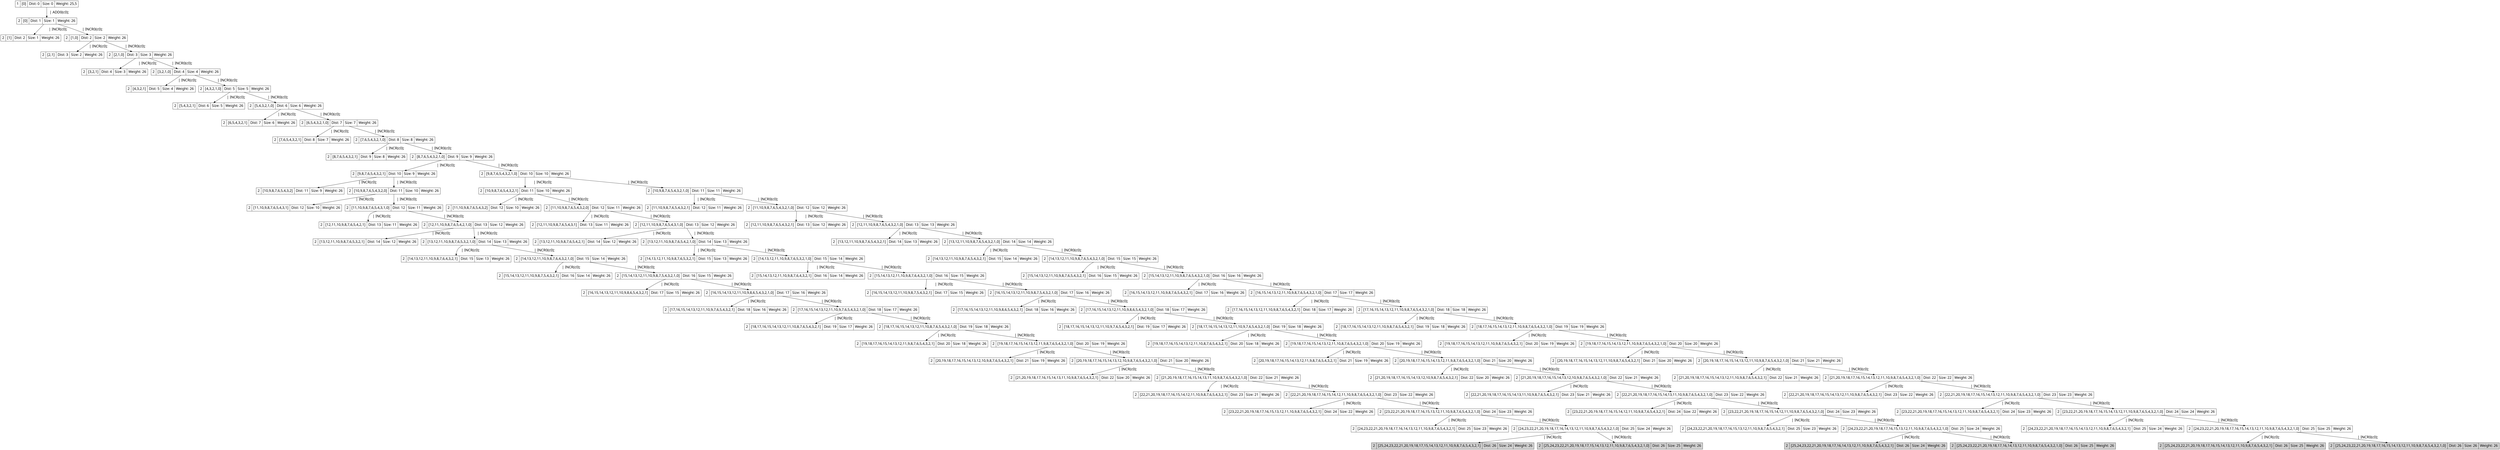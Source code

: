 digraph g{
node[shape=record fontname=Calibri fontsize = 20]
edge[fontname = Calibri fontsize = 20]
0->1[label="   | ADD0(c0); "]
0[label="1 | [0] | Dist: 0 | Size: 0 | Weight: 25,5"]
1[label="2 | [0] | Dist: 1 | Size: 1 | Weight: 26"]
1->2[label=" 	 | INCR(c0); "]
1[label="2 | [0] | Dist: 1 | Size: 1 | Weight: 26"]
2[label="2 | [1] | Dist: 2 | Size: 1 | Weight: 26"]
1->3[label="   | INCR0(c0); "]
1[label="2 | [0] | Dist: 1 | Size: 1 | Weight: 26"]
3[label="2 | [1,0] | Dist: 2 | Size: 2 | Weight: 26"]
3->4[label="   | INCR(c0); "]
3[label="2 | [1,0] | Dist: 2 | Size: 2 | Weight: 26"]
4[label="2 | [2,1] | Dist: 3 | Size: 2 | Weight: 26"]
3->5[label="   | INCR0(c0); "]
3[label="2 | [1,0] | Dist: 2 | Size: 2 | Weight: 26"]
5[label="2 | [2,1,0] | Dist: 3 | Size: 3 | Weight: 26"]
5->6[label=" 	 | INCR(c0); "]
5[label="2 | [2,1,0] | Dist: 3 | Size: 3 | Weight: 26"]
6[label="2 | [3,2,1] | Dist: 4 | Size: 3 | Weight: 26"]
5->7[label="   | INCR0(c0); "]
5[label="2 | [2,1,0] | Dist: 3 | Size: 3 | Weight: 26"]
7[label="2 | [3,2,1,0] | Dist: 4 | Size: 4 | Weight: 26"]
7->8[label="   | INCR(c0); "]
7[label="2 | [3,2,1,0] | Dist: 4 | Size: 4 | Weight: 26"]
8[label="2 | [4,3,2,1] | Dist: 5 | Size: 4 | Weight: 26"]
7->9[label="   | INCR0(c0); "]
7[label="2 | [3,2,1,0] | Dist: 4 | Size: 4 | Weight: 26"]
9[label="2 | [4,3,2,1,0] | Dist: 5 | Size: 5 | Weight: 26"]
9->10[label="   | INCR(c0); "]
9[label="2 | [4,3,2,1,0] | Dist: 5 | Size: 5 | Weight: 26"]
10[label="2 | [5,4,3,2,1] | Dist: 6 | Size: 5 | Weight: 26"]
9->11[label="   | INCR0(c0); "]
9[label="2 | [4,3,2,1,0] | Dist: 5 | Size: 5 | Weight: 26"]
11[label="2 | [5,4,3,2,1,0] | Dist: 6 | Size: 6 | Weight: 26"]
11->12[label="   | INCR(c0); "]
11[label="2 | [5,4,3,2,1,0] | Dist: 6 | Size: 6 | Weight: 26"]
12[label="2 | [6,5,4,3,2,1] | Dist: 7 | Size: 6 | Weight: 26"]
11->13[label="   | INCR0(c0); "]
11[label="2 | [5,4,3,2,1,0] | Dist: 6 | Size: 6 | Weight: 26"]
13[label="2 | [6,5,4,3,2,1,0] | Dist: 7 | Size: 7 | Weight: 26"]
13->14[label="   | INCR(c0); "]
13[label="2 | [6,5,4,3,2,1,0] | Dist: 7 | Size: 7 | Weight: 26"]
14[label="2 | [7,6,5,4,3,2,1] | Dist: 8 | Size: 7 | Weight: 26"]
13->15[label="   | INCR0(c0); "]
13[label="2 | [6,5,4,3,2,1,0] | Dist: 7 | Size: 7 | Weight: 26"]
15[label="2 | [7,6,5,4,3,2,1,0] | Dist: 8 | Size: 8 | Weight: 26"]
15->16[label="   | INCR(c0); "]
15[label="2 | [7,6,5,4,3,2,1,0] | Dist: 8 | Size: 8 | Weight: 26"]
16[label="2 | [8,7,6,5,4,3,2,1] | Dist: 9 | Size: 8 | Weight: 26"]
15->17[label="   | INCR0(c0); "]
15[label="2 | [7,6,5,4,3,2,1,0] | Dist: 8 | Size: 8 | Weight: 26"]
17[label="2 | [8,7,6,5,4,3,2,1,0] | Dist: 9 | Size: 9 | Weight: 26"]
17->18[label=" 	 | INCR(c0); "]
17[label="2 | [8,7,6,5,4,3,2,1,0] | Dist: 9 | Size: 9 | Weight: 26"]
18[label="2 | [9,8,7,6,5,4,3,2,1] | Dist: 10 | Size: 9 | Weight: 26"]
17->19[label="   | INCR0(c0); "]
17[label="2 | [8,7,6,5,4,3,2,1,0] | Dist: 9 | Size: 9 | Weight: 26"]
19[label="2 | [9,8,7,6,5,4,3,2,1,0] | Dist: 10 | Size: 10 | Weight: 26"]
19->20[label=" 	 | INCR(c0); "]
19[label="2 | [9,8,7,6,5,4,3,2,1,0] | Dist: 10 | Size: 10 | Weight: 26"]
20[label="2 | [10,9,8,7,6,5,4,3,2,1] | Dist: 11 | Size: 10 | Weight: 26"]
19->21[label="   | INCR0(c0); "]
19[label="2 | [9,8,7,6,5,4,3,2,1,0] | Dist: 10 | Size: 10 | Weight: 26"]
21[label="2 | [10,9,8,7,6,5,4,3,2,1,0] | Dist: 11 | Size: 11 | Weight: 26"]
21->22[label="   | INCR(c0); "]
21[label="2 | [10,9,8,7,6,5,4,3,2,1,0] | Dist: 11 | Size: 11 | Weight: 26"]
22[label="2 | [11,10,9,8,7,6,5,4,3,2,1] | Dist: 12 | Size: 11 | Weight: 26"]
21->23[label="   | INCR0(c0); "]
21[label="2 | [10,9,8,7,6,5,4,3,2,1,0] | Dist: 11 | Size: 11 | Weight: 26"]
23[label="2 | [11,10,9,8,7,6,5,4,3,2,1,0] | Dist: 12 | Size: 12 | Weight: 26"]
23->24[label=" 	 | INCR(c0); "]
23[label="2 | [11,10,9,8,7,6,5,4,3,2,1,0] | Dist: 12 | Size: 12 | Weight: 26"]
24[label="2 | [12,11,10,9,8,7,6,5,4,3,2,1] | Dist: 13 | Size: 12 | Weight: 26"]
23->25[label="   | INCR0(c0); "]
23[label="2 | [11,10,9,8,7,6,5,4,3,2,1,0] | Dist: 12 | Size: 12 | Weight: 26"]
25[label="2 | [12,11,10,9,8,7,6,5,4,3,2,1,0] | Dist: 13 | Size: 13 | Weight: 26"]
25->26[label="   | INCR(c0); "]
25[label="2 | [12,11,10,9,8,7,6,5,4,3,2,1,0] | Dist: 13 | Size: 13 | Weight: 26"]
26[label="2 | [13,12,11,10,9,8,7,6,5,4,3,2,1] | Dist: 14 | Size: 13 | Weight: 26"]
25->27[label="   | INCR0(c0); "]
25[label="2 | [12,11,10,9,8,7,6,5,4,3,2,1,0] | Dist: 13 | Size: 13 | Weight: 26"]
27[label="2 | [13,12,11,10,9,8,7,6,5,4,3,2,1,0] | Dist: 14 | Size: 14 | Weight: 26"]
27->28[label="   | INCR(c0); "]
27[label="2 | [13,12,11,10,9,8,7,6,5,4,3,2,1,0] | Dist: 14 | Size: 14 | Weight: 26"]
28[label="2 | [14,13,12,11,10,9,8,7,6,5,4,3,2,1] | Dist: 15 | Size: 14 | Weight: 26"]
27->29[label="   | INCR0(c0); "]
27[label="2 | [13,12,11,10,9,8,7,6,5,4,3,2,1,0] | Dist: 14 | Size: 14 | Weight: 26"]
29[label="2 | [14,13,12,11,10,9,8,7,6,5,4,3,2,1,0] | Dist: 15 | Size: 15 | Weight: 26"]
29->30[label=" 	 | INCR(c0); "]
29[label="2 | [14,13,12,11,10,9,8,7,6,5,4,3,2,1,0] | Dist: 15 | Size: 15 | Weight: 26"]
30[label="2 | [15,14,13,12,11,10,9,8,7,6,5,4,3,2,1] | Dist: 16 | Size: 15 | Weight: 26"]
29->31[label="   | INCR0(c0); "]
29[label="2 | [14,13,12,11,10,9,8,7,6,5,4,3,2,1,0] | Dist: 15 | Size: 15 | Weight: 26"]
31[label="2 | [15,14,13,12,11,10,9,8,7,6,5,4,3,2,1,0] | Dist: 16 | Size: 16 | Weight: 26"]
31->32[label="   | INCR(c0); "]
31[label="2 | [15,14,13,12,11,10,9,8,7,6,5,4,3,2,1,0] | Dist: 16 | Size: 16 | Weight: 26"]
32[label="2 | [16,15,14,13,12,11,10,9,8,7,6,5,4,3,2,1] | Dist: 17 | Size: 16 | Weight: 26"]
31->33[label="   | INCR0(c0); "]
31[label="2 | [15,14,13,12,11,10,9,8,7,6,5,4,3,2,1,0] | Dist: 16 | Size: 16 | Weight: 26"]
33[label="2 | [16,15,14,13,12,11,10,9,8,7,6,5,4,3,2,1,0] | Dist: 17 | Size: 17 | Weight: 26"]
33->34[label=" 	 | INCR(c0); "]
33[label="2 | [16,15,14,13,12,11,10,9,8,7,6,5,4,3,2,1,0] | Dist: 17 | Size: 17 | Weight: 26"]
34[label="2 | [17,16,15,14,13,12,11,10,9,8,7,6,5,4,3,2,1] | Dist: 18 | Size: 17 | Weight: 26"]
33->35[label="   | INCR0(c0); "]
33[label="2 | [16,15,14,13,12,11,10,9,8,7,6,5,4,3,2,1,0] | Dist: 17 | Size: 17 | Weight: 26"]
35[label="2 | [17,16,15,14,13,12,11,10,9,8,7,6,5,4,3,2,1,0] | Dist: 18 | Size: 18 | Weight: 26"]
35->36[label="   | INCR(c0); "]
35[label="2 | [17,16,15,14,13,12,11,10,9,8,7,6,5,4,3,2,1,0] | Dist: 18 | Size: 18 | Weight: 26"]
36[label="2 | [18,17,16,15,14,13,12,11,10,9,8,7,6,5,4,3,2,1] | Dist: 19 | Size: 18 | Weight: 26"]
35->37[label="   | INCR0(c0); "]
35[label="2 | [17,16,15,14,13,12,11,10,9,8,7,6,5,4,3,2,1,0] | Dist: 18 | Size: 18 | Weight: 26"]
37[label="2 | [18,17,16,15,14,13,12,11,10,9,8,7,6,5,4,3,2,1,0] | Dist: 19 | Size: 19 | Weight: 26"]
37->38[label="   | INCR(c0); "]
37[label="2 | [18,17,16,15,14,13,12,11,10,9,8,7,6,5,4,3,2,1,0] | Dist: 19 | Size: 19 | Weight: 26"]
38[label="2 | [19,18,17,16,15,14,13,12,11,10,9,8,7,6,5,4,3,2,1] | Dist: 20 | Size: 19 | Weight: 26"]
37->39[label="   | INCR0(c0); "]
37[label="2 | [18,17,16,15,14,13,12,11,10,9,8,7,6,5,4,3,2,1,0] | Dist: 19 | Size: 19 | Weight: 26"]
39[label="2 | [19,18,17,16,15,14,13,12,11,10,9,8,7,6,5,4,3,2,1,0] | Dist: 20 | Size: 20 | Weight: 26"]
39->40[label="   | INCR(c0); "]
39[label="2 | [19,18,17,16,15,14,13,12,11,10,9,8,7,6,5,4,3,2,1,0] | Dist: 20 | Size: 20 | Weight: 26"]
40[label="2 | [20,19,18,17,16,15,14,13,12,11,10,9,8,7,6,5,4,3,2,1] | Dist: 21 | Size: 20 | Weight: 26"]
39->41[label="   | INCR0(c0); "]
39[label="2 | [19,18,17,16,15,14,13,12,11,10,9,8,7,6,5,4,3,2,1,0] | Dist: 20 | Size: 20 | Weight: 26"]
41[label="2 | [20,19,18,17,16,15,14,13,12,11,10,9,8,7,6,5,4,3,2,1,0] | Dist: 21 | Size: 21 | Weight: 26"]
41->42[label="   | INCR(c0); "]
41[label="2 | [20,19,18,17,16,15,14,13,12,11,10,9,8,7,6,5,4,3,2,1,0] | Dist: 21 | Size: 21 | Weight: 26"]
42[label="2 | [21,20,19,18,17,16,15,14,13,12,11,10,9,8,7,6,5,4,3,2,1] | Dist: 22 | Size: 21 | Weight: 26"]
41->43[label="   | INCR0(c0); "]
41[label="2 | [20,19,18,17,16,15,14,13,12,11,10,9,8,7,6,5,4,3,2,1,0] | Dist: 21 | Size: 21 | Weight: 26"]
43[label="2 | [21,20,19,18,17,16,15,14,13,12,11,10,9,8,7,6,5,4,3,2,1,0] | Dist: 22 | Size: 22 | Weight: 26"]
43->44[label="   | INCR(c0); "]
43[label="2 | [21,20,19,18,17,16,15,14,13,12,11,10,9,8,7,6,5,4,3,2,1,0] | Dist: 22 | Size: 22 | Weight: 26"]
44[label="2 | [22,21,20,19,18,17,16,15,14,13,12,11,10,9,8,7,6,5,4,3,2,1] | Dist: 23 | Size: 22 | Weight: 26"]
43->45[label="   | INCR0(c0); "]
43[label="2 | [21,20,19,18,17,16,15,14,13,12,11,10,9,8,7,6,5,4,3,2,1,0] | Dist: 22 | Size: 22 | Weight: 26"]
45[label="2 | [22,21,20,19,18,17,16,15,14,13,12,11,10,9,8,7,6,5,4,3,2,1,0] | Dist: 23 | Size: 23 | Weight: 26"]
45->46[label="   | INCR(c0); "]
45[label="2 | [22,21,20,19,18,17,16,15,14,13,12,11,10,9,8,7,6,5,4,3,2,1,0] | Dist: 23 | Size: 23 | Weight: 26"]
46[label="2 | [23,22,21,20,19,18,17,16,15,14,13,12,11,10,9,8,7,6,5,4,3,2,1] | Dist: 24 | Size: 23 | Weight: 26"]
45->47[label="   | INCR0(c0); "]
45[label="2 | [22,21,20,19,18,17,16,15,14,13,12,11,10,9,8,7,6,5,4,3,2,1,0] | Dist: 23 | Size: 23 | Weight: 26"]
47[label="2 | [23,22,21,20,19,18,17,16,15,14,13,12,11,10,9,8,7,6,5,4,3,2,1,0] | Dist: 24 | Size: 24 | Weight: 26"]
47->48[label="   | INCR(c0); "]
47[label="2 | [23,22,21,20,19,18,17,16,15,14,13,12,11,10,9,8,7,6,5,4,3,2,1,0] | Dist: 24 | Size: 24 | Weight: 26"]
48[label="2 | [24,23,22,21,20,19,18,17,16,15,14,13,12,11,10,9,8,7,6,5,4,3,2,1] | Dist: 25 | Size: 24 | Weight: 26"]
47->49[label="   | INCR0(c0); "]
47[label="2 | [23,22,21,20,19,18,17,16,15,14,13,12,11,10,9,8,7,6,5,4,3,2,1,0] | Dist: 24 | Size: 24 | Weight: 26"]
49[label="2 | [24,23,22,21,20,19,18,17,16,15,14,13,12,11,10,9,8,7,6,5,4,3,2,1,0] | Dist: 25 | Size: 25 | Weight: 26"]
49->50[label="   | INCR(c0); "]
49[label="2 | [24,23,22,21,20,19,18,17,16,15,14,13,12,11,10,9,8,7,6,5,4,3,2,1,0] | Dist: 25 | Size: 25 | Weight: 26"]
50[label="2 | [25,24,23,22,21,20,19,18,17,16,15,14,13,12,11,10,9,8,7,6,5,4,3,2,1] | Dist: 26 | Size: 25 | Weight: 26"]
50[fillcolor = lightgrey, style=filled]
49->51[label="   | INCR0(c0); "]
49[label="2 | [24,23,22,21,20,19,18,17,16,15,14,13,12,11,10,9,8,7,6,5,4,3,2,1,0] | Dist: 25 | Size: 25 | Weight: 26"]
51[label="2 | [25,24,23,22,21,20,19,18,17,16,15,14,13,12,11,10,9,8,7,6,5,4,3,2,1,0] | Dist: 26 | Size: 26 | Weight: 26"]
51[fillcolor = lightgrey, style=filled]
18->52[label="   | INCR(c0); "]
18[label="2 | [9,8,7,6,5,4,3,2,1] | Dist: 10 | Size: 9 | Weight: 26"]
52[label="2 | [10,9,8,7,6,5,4,3,2] | Dist: 11 | Size: 9 | Weight: 26"]
18->53[label="   | INCR0(c0); "]
18[label="2 | [9,8,7,6,5,4,3,2,1] | Dist: 10 | Size: 9 | Weight: 26"]
53[label="2 | [10,9,8,7,6,5,4,3,2,0] | Dist: 11 | Size: 10 | Weight: 26"]
53->54[label="   | INCR(c0); "]
53[label="2 | [10,9,8,7,6,5,4,3,2,0] | Dist: 11 | Size: 10 | Weight: 26"]
54[label="2 | [11,10,9,8,7,6,5,4,3,1] | Dist: 12 | Size: 10 | Weight: 26"]
53->55[label="   | INCR0(c0); "]
53[label="2 | [10,9,8,7,6,5,4,3,2,0] | Dist: 11 | Size: 10 | Weight: 26"]
55[label="2 | [11,10,9,8,7,6,5,4,3,1,0] | Dist: 12 | Size: 11 | Weight: 26"]
55->56[label="   | INCR(c0); "]
55[label="2 | [11,10,9,8,7,6,5,4,3,1,0] | Dist: 12 | Size: 11 | Weight: 26"]
56[label="2 | [12,11,10,9,8,7,6,5,4,2,1] | Dist: 13 | Size: 11 | Weight: 26"]
55->57[label="   | INCR0(c0); "]
55[label="2 | [11,10,9,8,7,6,5,4,3,1,0] | Dist: 12 | Size: 11 | Weight: 26"]
57[label="2 | [12,11,10,9,8,7,6,5,4,2,1,0] | Dist: 13 | Size: 12 | Weight: 26"]
57->58[label="   | INCR(c0); "]
57[label="2 | [12,11,10,9,8,7,6,5,4,2,1,0] | Dist: 13 | Size: 12 | Weight: 26"]
58[label="2 | [13,12,11,10,9,8,7,6,5,3,2,1] | Dist: 14 | Size: 12 | Weight: 26"]
57->59[label="   | INCR0(c0); "]
57[label="2 | [12,11,10,9,8,7,6,5,4,2,1,0] | Dist: 13 | Size: 12 | Weight: 26"]
59[label="2 | [13,12,11,10,9,8,7,6,5,3,2,1,0] | Dist: 14 | Size: 13 | Weight: 26"]
59->60[label="   | INCR(c0); "]
59[label="2 | [13,12,11,10,9,8,7,6,5,3,2,1,0] | Dist: 14 | Size: 13 | Weight: 26"]
60[label="2 | [14,13,12,11,10,9,8,7,6,4,3,2,1] | Dist: 15 | Size: 13 | Weight: 26"]
59->61[label="   | INCR0(c0); "]
59[label="2 | [13,12,11,10,9,8,7,6,5,3,2,1,0] | Dist: 14 | Size: 13 | Weight: 26"]
61[label="2 | [14,13,12,11,10,9,8,7,6,4,3,2,1,0] | Dist: 15 | Size: 14 | Weight: 26"]
61->62[label="   | INCR(c0); "]
61[label="2 | [14,13,12,11,10,9,8,7,6,4,3,2,1,0] | Dist: 15 | Size: 14 | Weight: 26"]
62[label="2 | [15,14,13,12,11,10,9,8,7,5,4,3,2,1] | Dist: 16 | Size: 14 | Weight: 26"]
61->63[label="   | INCR0(c0); "]
61[label="2 | [14,13,12,11,10,9,8,7,6,4,3,2,1,0] | Dist: 15 | Size: 14 | Weight: 26"]
63[label="2 | [15,14,13,12,11,10,9,8,7,5,4,3,2,1,0] | Dist: 16 | Size: 15 | Weight: 26"]
63->64[label="   | INCR(c0); "]
63[label="2 | [15,14,13,12,11,10,9,8,7,5,4,3,2,1,0] | Dist: 16 | Size: 15 | Weight: 26"]
64[label="2 | [16,15,14,13,12,11,10,9,8,6,5,4,3,2,1] | Dist: 17 | Size: 15 | Weight: 26"]
63->65[label="   | INCR0(c0); "]
63[label="2 | [15,14,13,12,11,10,9,8,7,5,4,3,2,1,0] | Dist: 16 | Size: 15 | Weight: 26"]
65[label="2 | [16,15,14,13,12,11,10,9,8,6,5,4,3,2,1,0] | Dist: 17 | Size: 16 | Weight: 26"]
65->66[label="   | INCR(c0); "]
65[label="2 | [16,15,14,13,12,11,10,9,8,6,5,4,3,2,1,0] | Dist: 17 | Size: 16 | Weight: 26"]
66[label="2 | [17,16,15,14,13,12,11,10,9,7,6,5,4,3,2,1] | Dist: 18 | Size: 16 | Weight: 26"]
65->67[label="   | INCR0(c0); "]
65[label="2 | [16,15,14,13,12,11,10,9,8,6,5,4,3,2,1,0] | Dist: 17 | Size: 16 | Weight: 26"]
67[label="2 | [17,16,15,14,13,12,11,10,9,7,6,5,4,3,2,1,0] | Dist: 18 | Size: 17 | Weight: 26"]
67->68[label="   | INCR(c0); "]
67[label="2 | [17,16,15,14,13,12,11,10,9,7,6,5,4,3,2,1,0] | Dist: 18 | Size: 17 | Weight: 26"]
68[label="2 | [18,17,16,15,14,13,12,11,10,8,7,6,5,4,3,2,1] | Dist: 19 | Size: 17 | Weight: 26"]
67->69[label="   | INCR0(c0); "]
67[label="2 | [17,16,15,14,13,12,11,10,9,7,6,5,4,3,2,1,0] | Dist: 18 | Size: 17 | Weight: 26"]
69[label="2 | [18,17,16,15,14,13,12,11,10,8,7,6,5,4,3,2,1,0] | Dist: 19 | Size: 18 | Weight: 26"]
69->70[label="   | INCR(c0); "]
69[label="2 | [18,17,16,15,14,13,12,11,10,8,7,6,5,4,3,2,1,0] | Dist: 19 | Size: 18 | Weight: 26"]
70[label="2 | [19,18,17,16,15,14,13,12,11,9,8,7,6,5,4,3,2,1] | Dist: 20 | Size: 18 | Weight: 26"]
69->71[label="   | INCR0(c0); "]
69[label="2 | [18,17,16,15,14,13,12,11,10,8,7,6,5,4,3,2,1,0] | Dist: 19 | Size: 18 | Weight: 26"]
71[label="2 | [19,18,17,16,15,14,13,12,11,9,8,7,6,5,4,3,2,1,0] | Dist: 20 | Size: 19 | Weight: 26"]
71->72[label="   | INCR(c0); "]
71[label="2 | [19,18,17,16,15,14,13,12,11,9,8,7,6,5,4,3,2,1,0] | Dist: 20 | Size: 19 | Weight: 26"]
72[label="2 | [20,19,18,17,16,15,14,13,12,10,9,8,7,6,5,4,3,2,1] | Dist: 21 | Size: 19 | Weight: 26"]
71->73[label="   | INCR0(c0); "]
71[label="2 | [19,18,17,16,15,14,13,12,11,9,8,7,6,5,4,3,2,1,0] | Dist: 20 | Size: 19 | Weight: 26"]
73[label="2 | [20,19,18,17,16,15,14,13,12,10,9,8,7,6,5,4,3,2,1,0] | Dist: 21 | Size: 20 | Weight: 26"]
73->74[label="   | INCR(c0); "]
73[label="2 | [20,19,18,17,16,15,14,13,12,10,9,8,7,6,5,4,3,2,1,0] | Dist: 21 | Size: 20 | Weight: 26"]
74[label="2 | [21,20,19,18,17,16,15,14,13,11,10,9,8,7,6,5,4,3,2,1] | Dist: 22 | Size: 20 | Weight: 26"]
73->75[label="   | INCR0(c0); "]
73[label="2 | [20,19,18,17,16,15,14,13,12,10,9,8,7,6,5,4,3,2,1,0] | Dist: 21 | Size: 20 | Weight: 26"]
75[label="2 | [21,20,19,18,17,16,15,14,13,11,10,9,8,7,6,5,4,3,2,1,0] | Dist: 22 | Size: 21 | Weight: 26"]
75->76[label=" 	 | INCR(c0); "]
75[label="2 | [21,20,19,18,17,16,15,14,13,11,10,9,8,7,6,5,4,3,2,1,0] | Dist: 22 | Size: 21 | Weight: 26"]
76[label="2 | [22,21,20,19,18,17,16,15,14,12,11,10,9,8,7,6,5,4,3,2,1] | Dist: 23 | Size: 21 | Weight: 26"]
75->77[label="   | INCR0(c0); "]
75[label="2 | [21,20,19,18,17,16,15,14,13,11,10,9,8,7,6,5,4,3,2,1,0] | Dist: 22 | Size: 21 | Weight: 26"]
77[label="2 | [22,21,20,19,18,17,16,15,14,12,11,10,9,8,7,6,5,4,3,2,1,0] | Dist: 23 | Size: 22 | Weight: 26"]
77->78[label=" 	 | INCR(c0); "]
77[label="2 | [22,21,20,19,18,17,16,15,14,12,11,10,9,8,7,6,5,4,3,2,1,0] | Dist: 23 | Size: 22 | Weight: 26"]
78[label="2 | [23,22,21,20,19,18,17,16,15,13,12,11,10,9,8,7,6,5,4,3,2,1] | Dist: 24 | Size: 22 | Weight: 26"]
77->79[label="   | INCR0(c0); "]
77[label="2 | [22,21,20,19,18,17,16,15,14,12,11,10,9,8,7,6,5,4,3,2,1,0] | Dist: 23 | Size: 22 | Weight: 26"]
79[label="2 | [23,22,21,20,19,18,17,16,15,13,12,11,10,9,8,7,6,5,4,3,2,1,0] | Dist: 24 | Size: 23 | Weight: 26"]
79->80[label="   | INCR(c0); "]
79[label="2 | [23,22,21,20,19,18,17,16,15,13,12,11,10,9,8,7,6,5,4,3,2,1,0] | Dist: 24 | Size: 23 | Weight: 26"]
80[label="2 | [24,23,22,21,20,19,18,17,16,14,13,12,11,10,9,8,7,6,5,4,3,2,1] | Dist: 25 | Size: 23 | Weight: 26"]
79->81[label="   | INCR0(c0); "]
79[label="2 | [23,22,21,20,19,18,17,16,15,13,12,11,10,9,8,7,6,5,4,3,2,1,0] | Dist: 24 | Size: 23 | Weight: 26"]
81[label="2 | [24,23,22,21,20,19,18,17,16,14,13,12,11,10,9,8,7,6,5,4,3,2,1,0] | Dist: 25 | Size: 24 | Weight: 26"]
81->82[label=" 	 | INCR(c0); "]
81[label="2 | [24,23,22,21,20,19,18,17,16,14,13,12,11,10,9,8,7,6,5,4,3,2,1,0] | Dist: 25 | Size: 24 | Weight: 26"]
82[label="2 | [25,24,23,22,21,20,19,18,17,15,14,13,12,11,10,9,8,7,6,5,4,3,2,1] | Dist: 26 | Size: 24 | Weight: 26"]
82[fillcolor = lightgrey, style=filled]
81->83[label="   | INCR0(c0); "]
81[label="2 | [24,23,22,21,20,19,18,17,16,14,13,12,11,10,9,8,7,6,5,4,3,2,1,0] | Dist: 25 | Size: 24 | Weight: 26"]
83[label="2 | [25,24,23,22,21,20,19,18,17,15,14,13,12,11,10,9,8,7,6,5,4,3,2,1,0] | Dist: 26 | Size: 25 | Weight: 26"]
83[fillcolor = lightgrey, style=filled]
20->84[label="   | INCR(c0); "]
20[label="2 | [10,9,8,7,6,5,4,3,2,1] | Dist: 11 | Size: 10 | Weight: 26"]
84[label="2 | [11,10,9,8,7,6,5,4,3,2] | Dist: 12 | Size: 10 | Weight: 26"]
20->85[label="   | INCR0(c0); "]
20[label="2 | [10,9,8,7,6,5,4,3,2,1] | Dist: 11 | Size: 10 | Weight: 26"]
85[label="2 | [11,10,9,8,7,6,5,4,3,2,0] | Dist: 12 | Size: 11 | Weight: 26"]
85->86[label="   | INCR(c0); "]
85[label="2 | [11,10,9,8,7,6,5,4,3,2,0] | Dist: 12 | Size: 11 | Weight: 26"]
86[label="2 | [12,11,10,9,8,7,6,5,4,3,1] | Dist: 13 | Size: 11 | Weight: 26"]
85->87[label="   | INCR0(c0); "]
85[label="2 | [11,10,9,8,7,6,5,4,3,2,0] | Dist: 12 | Size: 11 | Weight: 26"]
87[label="2 | [12,11,10,9,8,7,6,5,4,3,1,0] | Dist: 13 | Size: 12 | Weight: 26"]
87->88[label=" 	 | INCR(c0); "]
87[label="2 | [12,11,10,9,8,7,6,5,4,3,1,0] | Dist: 13 | Size: 12 | Weight: 26"]
88[label="2 | [13,12,11,10,9,8,7,6,5,4,2,1] | Dist: 14 | Size: 12 | Weight: 26"]
87->89[label="   | INCR0(c0); "]
87[label="2 | [12,11,10,9,8,7,6,5,4,3,1,0] | Dist: 13 | Size: 12 | Weight: 26"]
89[label="2 | [13,12,11,10,9,8,7,6,5,4,2,1,0] | Dist: 14 | Size: 13 | Weight: 26"]
89->90[label="   | INCR(c0); "]
89[label="2 | [13,12,11,10,9,8,7,6,5,4,2,1,0] | Dist: 14 | Size: 13 | Weight: 26"]
90[label="2 | [14,13,12,11,10,9,8,7,6,5,3,2,1] | Dist: 15 | Size: 13 | Weight: 26"]
89->91[label="   | INCR0(c0); "]
89[label="2 | [13,12,11,10,9,8,7,6,5,4,2,1,0] | Dist: 14 | Size: 13 | Weight: 26"]
91[label="2 | [14,13,12,11,10,9,8,7,6,5,3,2,1,0] | Dist: 15 | Size: 14 | Weight: 26"]
91->92[label=" 	 | INCR(c0); "]
91[label="2 | [14,13,12,11,10,9,8,7,6,5,3,2,1,0] | Dist: 15 | Size: 14 | Weight: 26"]
92[label="2 | [15,14,13,12,11,10,9,8,7,6,4,3,2,1] | Dist: 16 | Size: 14 | Weight: 26"]
91->93[label="   | INCR0(c0); "]
91[label="2 | [14,13,12,11,10,9,8,7,6,5,3,2,1,0] | Dist: 15 | Size: 14 | Weight: 26"]
93[label="2 | [15,14,13,12,11,10,9,8,7,6,4,3,2,1,0] | Dist: 16 | Size: 15 | Weight: 26"]
93->94[label=" 	 | INCR(c0); "]
93[label="2 | [15,14,13,12,11,10,9,8,7,6,4,3,2,1,0] | Dist: 16 | Size: 15 | Weight: 26"]
94[label="2 | [16,15,14,13,12,11,10,9,8,7,5,4,3,2,1] | Dist: 17 | Size: 15 | Weight: 26"]
93->95[label="   | INCR0(c0); "]
93[label="2 | [15,14,13,12,11,10,9,8,7,6,4,3,2,1,0] | Dist: 16 | Size: 15 | Weight: 26"]
95[label="2 | [16,15,14,13,12,11,10,9,8,7,5,4,3,2,1,0] | Dist: 17 | Size: 16 | Weight: 26"]
95->96[label="   | INCR(c0); "]
95[label="2 | [16,15,14,13,12,11,10,9,8,7,5,4,3,2,1,0] | Dist: 17 | Size: 16 | Weight: 26"]
96[label="2 | [17,16,15,14,13,12,11,10,9,8,6,5,4,3,2,1] | Dist: 18 | Size: 16 | Weight: 26"]
95->97[label="   | INCR0(c0); "]
95[label="2 | [16,15,14,13,12,11,10,9,8,7,5,4,3,2,1,0] | Dist: 17 | Size: 16 | Weight: 26"]
97[label="2 | [17,16,15,14,13,12,11,10,9,8,6,5,4,3,2,1,0] | Dist: 18 | Size: 17 | Weight: 26"]
97->98[label="   | INCR(c0); "]
97[label="2 | [17,16,15,14,13,12,11,10,9,8,6,5,4,3,2,1,0] | Dist: 18 | Size: 17 | Weight: 26"]
98[label="2 | [18,17,16,15,14,13,12,11,10,9,7,6,5,4,3,2,1] | Dist: 19 | Size: 17 | Weight: 26"]
97->99[label="   | INCR0(c0); "]
97[label="2 | [17,16,15,14,13,12,11,10,9,8,6,5,4,3,2,1,0] | Dist: 18 | Size: 17 | Weight: 26"]
99[label="2 | [18,17,16,15,14,13,12,11,10,9,7,6,5,4,3,2,1,0] | Dist: 19 | Size: 18 | Weight: 26"]
99->100[label=" 	 | INCR(c0); "]
99[label="2 | [18,17,16,15,14,13,12,11,10,9,7,6,5,4,3,2,1,0] | Dist: 19 | Size: 18 | Weight: 26"]
100[label="2 | [19,18,17,16,15,14,13,12,11,10,8,7,6,5,4,3,2,1] | Dist: 20 | Size: 18 | Weight: 26"]
99->101[label="   | INCR0(c0); "]
99[label="2 | [18,17,16,15,14,13,12,11,10,9,7,6,5,4,3,2,1,0] | Dist: 19 | Size: 18 | Weight: 26"]
101[label="2 | [19,18,17,16,15,14,13,12,11,10,8,7,6,5,4,3,2,1,0] | Dist: 20 | Size: 19 | Weight: 26"]
101->102[label="   | INCR(c0); "]
101[label="2 | [19,18,17,16,15,14,13,12,11,10,8,7,6,5,4,3,2,1,0] | Dist: 20 | Size: 19 | Weight: 26"]
102[label="2 | [20,19,18,17,16,15,14,13,12,11,9,8,7,6,5,4,3,2,1] | Dist: 21 | Size: 19 | Weight: 26"]
101->103[label="   | INCR0(c0); "]
101[label="2 | [19,18,17,16,15,14,13,12,11,10,8,7,6,5,4,3,2,1,0] | Dist: 20 | Size: 19 | Weight: 26"]
103[label="2 | [20,19,18,17,16,15,14,13,12,11,9,8,7,6,5,4,3,2,1,0] | Dist: 21 | Size: 20 | Weight: 26"]
103->104[label="   | INCR(c0); "]
103[label="2 | [20,19,18,17,16,15,14,13,12,11,9,8,7,6,5,4,3,2,1,0] | Dist: 21 | Size: 20 | Weight: 26"]
104[label="2 | [21,20,19,18,17,16,15,14,13,12,10,9,8,7,6,5,4,3,2,1] | Dist: 22 | Size: 20 | Weight: 26"]
103->105[label="   | INCR0(c0); "]
103[label="2 | [20,19,18,17,16,15,14,13,12,11,9,8,7,6,5,4,3,2,1,0] | Dist: 21 | Size: 20 | Weight: 26"]
105[label="2 | [21,20,19,18,17,16,15,14,13,12,10,9,8,7,6,5,4,3,2,1,0] | Dist: 22 | Size: 21 | Weight: 26"]
105->106[label="   | INCR(c0); "]
105[label="2 | [21,20,19,18,17,16,15,14,13,12,10,9,8,7,6,5,4,3,2,1,0] | Dist: 22 | Size: 21 | Weight: 26"]
106[label="2 | [22,21,20,19,18,17,16,15,14,13,11,10,9,8,7,6,5,4,3,2,1] | Dist: 23 | Size: 21 | Weight: 26"]
105->107[label="   | INCR0(c0); "]
105[label="2 | [21,20,19,18,17,16,15,14,13,12,10,9,8,7,6,5,4,3,2,1,0] | Dist: 22 | Size: 21 | Weight: 26"]
107[label="2 | [22,21,20,19,18,17,16,15,14,13,11,10,9,8,7,6,5,4,3,2,1,0] | Dist: 23 | Size: 22 | Weight: 26"]
107->108[label="   | INCR(c0); "]
107[label="2 | [22,21,20,19,18,17,16,15,14,13,11,10,9,8,7,6,5,4,3,2,1,0] | Dist: 23 | Size: 22 | Weight: 26"]
108[label="2 | [23,22,21,20,19,18,17,16,15,14,12,11,10,9,8,7,6,5,4,3,2,1] | Dist: 24 | Size: 22 | Weight: 26"]
107->109[label="   | INCR0(c0); "]
107[label="2 | [22,21,20,19,18,17,16,15,14,13,11,10,9,8,7,6,5,4,3,2,1,0] | Dist: 23 | Size: 22 | Weight: 26"]
109[label="2 | [23,22,21,20,19,18,17,16,15,14,12,11,10,9,8,7,6,5,4,3,2,1,0] | Dist: 24 | Size: 23 | Weight: 26"]
109->110[label=" 	 | INCR(c0); "]
109[label="2 | [23,22,21,20,19,18,17,16,15,14,12,11,10,9,8,7,6,5,4,3,2,1,0] | Dist: 24 | Size: 23 | Weight: 26"]
110[label="2 | [24,23,22,21,20,19,18,17,16,15,13,12,11,10,9,8,7,6,5,4,3,2,1] | Dist: 25 | Size: 23 | Weight: 26"]
109->111[label="   | INCR0(c0); "]
109[label="2 | [23,22,21,20,19,18,17,16,15,14,12,11,10,9,8,7,6,5,4,3,2,1,0] | Dist: 24 | Size: 23 | Weight: 26"]
111[label="2 | [24,23,22,21,20,19,18,17,16,15,13,12,11,10,9,8,7,6,5,4,3,2,1,0] | Dist: 25 | Size: 24 | Weight: 26"]
111->112[label="   | INCR(c0); "]
111[label="2 | [24,23,22,21,20,19,18,17,16,15,13,12,11,10,9,8,7,6,5,4,3,2,1,0] | Dist: 25 | Size: 24 | Weight: 26"]
112[label="2 | [25,24,23,22,21,20,19,18,17,16,14,13,12,11,10,9,8,7,6,5,4,3,2,1] | Dist: 26 | Size: 24 | Weight: 26"]
112[fillcolor = lightgrey, style=filled]
111->113[label="   | INCR0(c0); "]
111[label="2 | [24,23,22,21,20,19,18,17,16,15,13,12,11,10,9,8,7,6,5,4,3,2,1,0] | Dist: 25 | Size: 24 | Weight: 26"]
113[label="2 | [25,24,23,22,21,20,19,18,17,16,14,13,12,11,10,9,8,7,6,5,4,3,2,1,0] | Dist: 26 | Size: 25 | Weight: 26"]
113[fillcolor = lightgrey, style=filled]}
